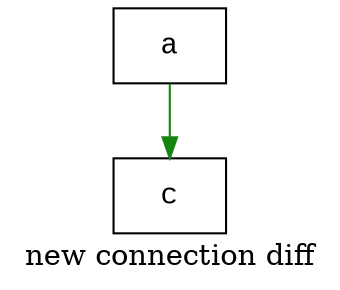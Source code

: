 digraph D {
    label="new connection diff";
    
    node1 [fontname="Courier New",shape="rectangle",label="a"]
    
    node2 [fontname="Courier New",shape="rectangle",label="c"]
    
    node1 -> node2 [color="#158510",]
}
